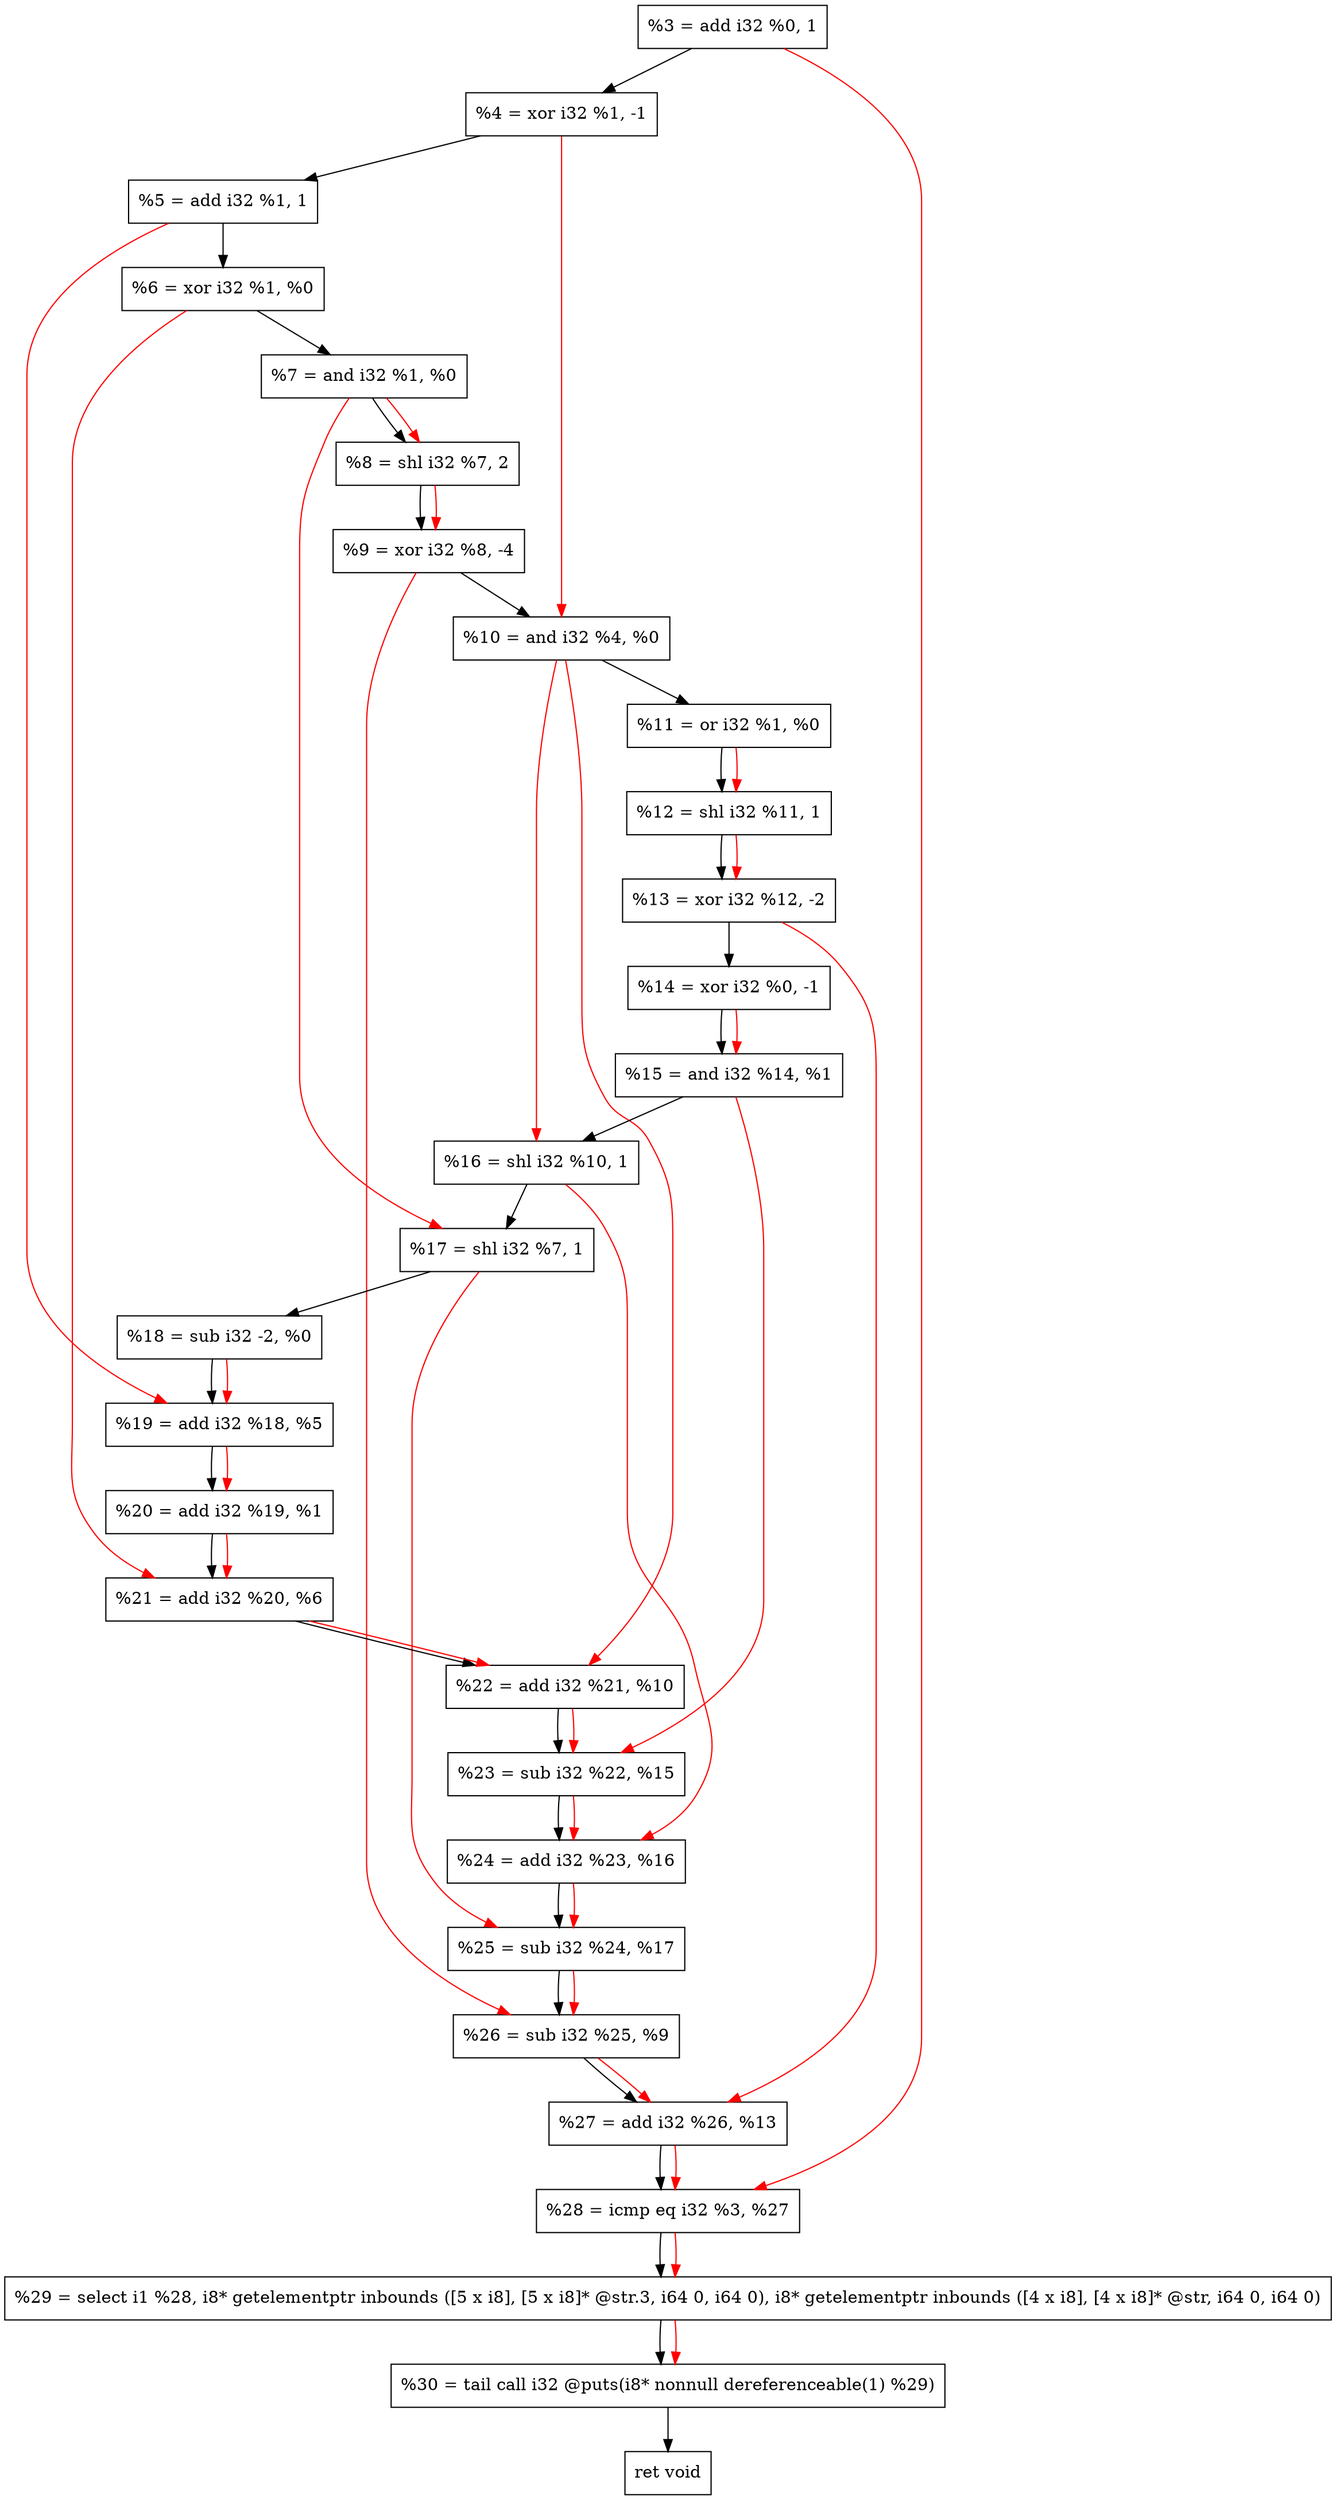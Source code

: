 digraph "DFG for'crackme' function" {
	Node0x1c9eb90[shape=record, label="  %3 = add i32 %0, 1"];
	Node0x1c9ec30[shape=record, label="  %4 = xor i32 %1, -1"];
	Node0x1c9ecf0[shape=record, label="  %5 = add i32 %1, 1"];
	Node0x1c9ed60[shape=record, label="  %6 = xor i32 %1, %0"];
	Node0x1c9edd0[shape=record, label="  %7 = and i32 %1, %0"];
	Node0x1c9ee40[shape=record, label="  %8 = shl i32 %7, 2"];
	Node0x1c9eee0[shape=record, label="  %9 = xor i32 %8, -4"];
	Node0x1c9ef50[shape=record, label="  %10 = and i32 %4, %0"];
	Node0x1c9efc0[shape=record, label="  %11 = or i32 %1, %0"];
	Node0x1c9f030[shape=record, label="  %12 = shl i32 %11, 1"];
	Node0x1c9f0d0[shape=record, label="  %13 = xor i32 %12, -2"];
	Node0x1c9f140[shape=record, label="  %14 = xor i32 %0, -1"];
	Node0x1c9f1b0[shape=record, label="  %15 = and i32 %14, %1"];
	Node0x1c9f220[shape=record, label="  %16 = shl i32 %10, 1"];
	Node0x1c9f290[shape=record, label="  %17 = shl i32 %7, 1"];
	Node0x1c9f300[shape=record, label="  %18 = sub i32 -2, %0"];
	Node0x1c9f370[shape=record, label="  %19 = add i32 %18, %5"];
	Node0x1c9f3e0[shape=record, label="  %20 = add i32 %19, %1"];
	Node0x1c9f450[shape=record, label="  %21 = add i32 %20, %6"];
	Node0x1c9f4c0[shape=record, label="  %22 = add i32 %21, %10"];
	Node0x1c9f530[shape=record, label="  %23 = sub i32 %22, %15"];
	Node0x1c9f5a0[shape=record, label="  %24 = add i32 %23, %16"];
	Node0x1c9f610[shape=record, label="  %25 = sub i32 %24, %17"];
	Node0x1c9f680[shape=record, label="  %26 = sub i32 %25, %9"];
	Node0x1c9f6f0[shape=record, label="  %27 = add i32 %26, %13"];
	Node0x1c9f760[shape=record, label="  %28 = icmp eq i32 %3, %27"];
	Node0x1c3f268[shape=record, label="  %29 = select i1 %28, i8* getelementptr inbounds ([5 x i8], [5 x i8]* @str.3, i64 0, i64 0), i8* getelementptr inbounds ([4 x i8], [4 x i8]* @str, i64 0, i64 0)"];
	Node0x1c9fc00[shape=record, label="  %30 = tail call i32 @puts(i8* nonnull dereferenceable(1) %29)"];
	Node0x1c9fc50[shape=record, label="  ret void"];
	Node0x1c9eb90 -> Node0x1c9ec30;
	Node0x1c9ec30 -> Node0x1c9ecf0;
	Node0x1c9ecf0 -> Node0x1c9ed60;
	Node0x1c9ed60 -> Node0x1c9edd0;
	Node0x1c9edd0 -> Node0x1c9ee40;
	Node0x1c9ee40 -> Node0x1c9eee0;
	Node0x1c9eee0 -> Node0x1c9ef50;
	Node0x1c9ef50 -> Node0x1c9efc0;
	Node0x1c9efc0 -> Node0x1c9f030;
	Node0x1c9f030 -> Node0x1c9f0d0;
	Node0x1c9f0d0 -> Node0x1c9f140;
	Node0x1c9f140 -> Node0x1c9f1b0;
	Node0x1c9f1b0 -> Node0x1c9f220;
	Node0x1c9f220 -> Node0x1c9f290;
	Node0x1c9f290 -> Node0x1c9f300;
	Node0x1c9f300 -> Node0x1c9f370;
	Node0x1c9f370 -> Node0x1c9f3e0;
	Node0x1c9f3e0 -> Node0x1c9f450;
	Node0x1c9f450 -> Node0x1c9f4c0;
	Node0x1c9f4c0 -> Node0x1c9f530;
	Node0x1c9f530 -> Node0x1c9f5a0;
	Node0x1c9f5a0 -> Node0x1c9f610;
	Node0x1c9f610 -> Node0x1c9f680;
	Node0x1c9f680 -> Node0x1c9f6f0;
	Node0x1c9f6f0 -> Node0x1c9f760;
	Node0x1c9f760 -> Node0x1c3f268;
	Node0x1c3f268 -> Node0x1c9fc00;
	Node0x1c9fc00 -> Node0x1c9fc50;
edge [color=red]
	Node0x1c9edd0 -> Node0x1c9ee40;
	Node0x1c9ee40 -> Node0x1c9eee0;
	Node0x1c9ec30 -> Node0x1c9ef50;
	Node0x1c9efc0 -> Node0x1c9f030;
	Node0x1c9f030 -> Node0x1c9f0d0;
	Node0x1c9f140 -> Node0x1c9f1b0;
	Node0x1c9ef50 -> Node0x1c9f220;
	Node0x1c9edd0 -> Node0x1c9f290;
	Node0x1c9f300 -> Node0x1c9f370;
	Node0x1c9ecf0 -> Node0x1c9f370;
	Node0x1c9f370 -> Node0x1c9f3e0;
	Node0x1c9f3e0 -> Node0x1c9f450;
	Node0x1c9ed60 -> Node0x1c9f450;
	Node0x1c9f450 -> Node0x1c9f4c0;
	Node0x1c9ef50 -> Node0x1c9f4c0;
	Node0x1c9f4c0 -> Node0x1c9f530;
	Node0x1c9f1b0 -> Node0x1c9f530;
	Node0x1c9f530 -> Node0x1c9f5a0;
	Node0x1c9f220 -> Node0x1c9f5a0;
	Node0x1c9f5a0 -> Node0x1c9f610;
	Node0x1c9f290 -> Node0x1c9f610;
	Node0x1c9f610 -> Node0x1c9f680;
	Node0x1c9eee0 -> Node0x1c9f680;
	Node0x1c9f680 -> Node0x1c9f6f0;
	Node0x1c9f0d0 -> Node0x1c9f6f0;
	Node0x1c9eb90 -> Node0x1c9f760;
	Node0x1c9f6f0 -> Node0x1c9f760;
	Node0x1c9f760 -> Node0x1c3f268;
	Node0x1c3f268 -> Node0x1c9fc00;
}
